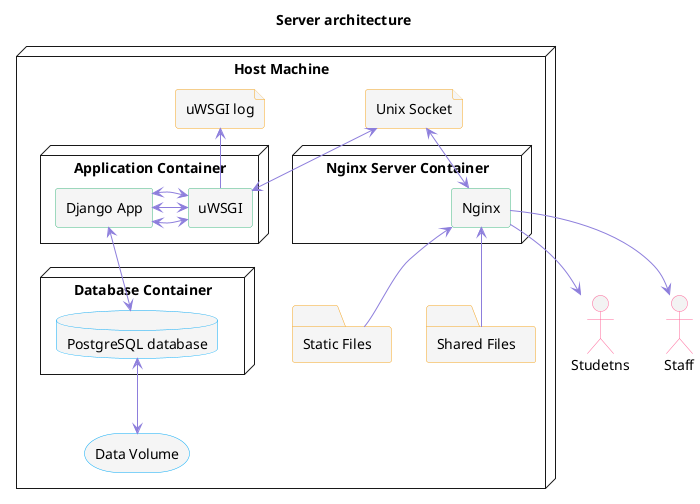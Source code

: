 @startuml
title: Server architecture
allowmixing

skinparam rectangle {
	BackgroundColor #f5f5f5
	BorderColor #42b983
}

skinparam database {
	BackgroundColor #f5f5f5
	BorderColor #09ABF6
}


skinparam folder {
	BackgroundColor #f5f5f5
	BorderColor #F5A623
}

skinparam file {
	BackgroundColor #f5f5f5
	BorderColor #F5A623
}
skinparam storage {
	BackgroundColor #f5f5f5
	BorderColor #09ABF6
}
skinparam actor {
	BackgroundColor #f3f3f3
	BorderColor #ff6699
}

skinparam class {
	ArrowColor #8d7edc
}


actor Studetns
actor Staff

node "Host Machine"  {
    node "Nginx Server Container" {
        rectangle Nginx
    }
    node "Application Container" {
        rectangle uWSGI
        rectangle "Django App"
    }
    node "Database Container" {
        database "PostgreSQL database"
    }
    folder "Static Files"
    folder "Shared Files"
    file "Unix Socket"
    file "uWSGI log"
    storage "Data Volume"

}

Nginx --> Studetns
Nginx --> Staff

"uWSGI log" <-- uWSGI


"Django App" <--> "PostgreSQL database"

"Django App" <-left-> uWSGI
"Django App" <--> uWSGI
"Django App" <--> uWSGI

"Unix Socket" <--> uWSGI
"Unix Socket" <--> Nginx

"Static Files" -up-> Nginx
"Shared Files" -up-> Nginx

"PostgreSQL database" <--> "Data Volume"


@enduml